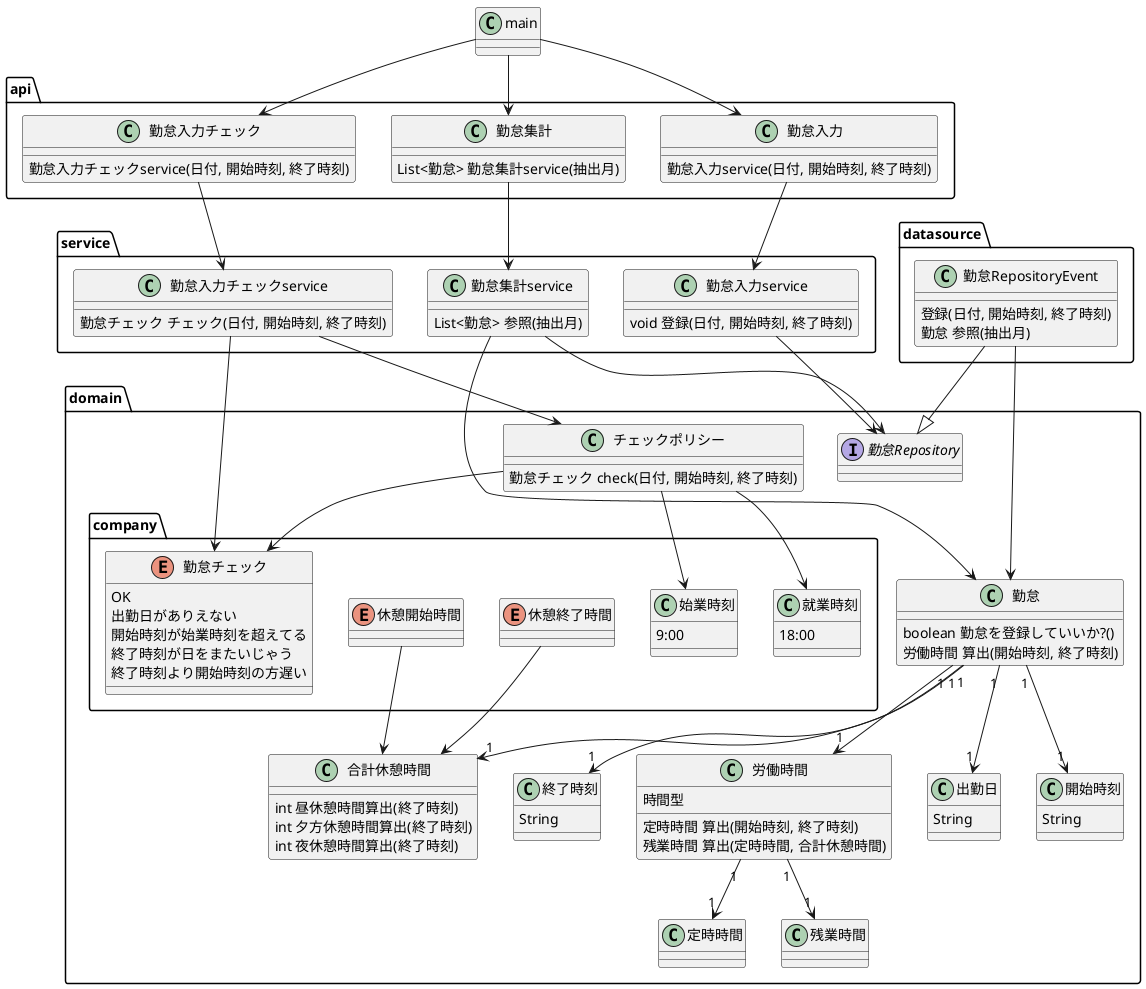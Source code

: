 @startuml

class main {

}

package api {
  class 勤怠入力チェック {
    勤怠入力チェックservice(日付, 開始時刻, 終了時刻)
  }
  class 勤怠入力 {
    勤怠入力service(日付, 開始時刻, 終了時刻)
  }
  class 勤怠集計 {
    List<勤怠> 勤怠集計service(抽出月)
  }
}

package service {
  class 勤怠入力チェックservice {
    勤怠チェック チェック(日付, 開始時刻, 終了時刻)
  }
  class 勤怠入力service {
    void 登録(日付, 開始時刻, 終了時刻)
  }
  class 勤怠集計service {
    List<勤怠> 参照(抽出月)
  }
}

package domain {
  package company {
    class 始業時刻 {
      9:00
    }
    class 就業時刻 {
      18:00
    }
    enum 休憩開始時間 {
    }
    enum 休憩終了時間 {
    }
    enum 勤怠チェック {
      OK
      出勤日がありえない
      開始時刻が始業時刻を超えてる
      終了時刻が日をまたいじゃう
      終了時刻より開始時刻の方遅い
    }

    始業時刻 -[hidden]> 就業時刻
    休憩開始時間 -[hidden]> 休憩終了時間
  }

  class チェックポリシー {
    勤怠チェック check(日付, 開始時刻, 終了時刻)
  }
  class 勤怠 {
    boolean 勤怠を登録していいか?()
    労働時間 算出(開始時刻, 終了時刻)
  }
  class 出勤日 {
    String
  }
  class 開始時刻 {
    String
  }
  class 終了時刻 {
    String
  }
  class 労働時間 {
    時間型
    定時時間 算出(開始時刻, 終了時刻)
    残業時間 算出(定時時間, 合計休憩時間)
  }
  class 定時時間 {
  }
  class 残業時間 {
  }
  class 合計休憩時間 {
    int 昼休憩時間算出(終了時刻)
    int 夕方休憩時間算出(終了時刻)
    int 夜休憩時間算出(終了時刻)
  }

  勤怠 "1" --> "1" 出勤日
  勤怠 "1" --> "1" 開始時刻
  勤怠 "1" --> "1" 終了時刻
  勤怠 "1" --> "1" 労働時間
  勤怠 "1" --> "1" 合計休憩時間
  休憩開始時間 --> 合計休憩時間
  休憩終了時間 --> 合計休憩時間
  労働時間 "1" --> "1" 定時時間
  労働時間 "1" --> "1" 残業時間
  チェックポリシー --> 始業時刻
  チェックポリシー --> 就業時刻
  チェックポリシー --> 勤怠チェック

  interface 勤怠Repository {
  }
}

package datasource {

   class 勤怠RepositoryEvent {
     登録(日付, 開始時刻, 終了時刻)
     勤怠 参照(抽出月)
  }

}

main --> 勤怠入力チェック
main --> 勤怠入力
main --> 勤怠集計

勤怠入力チェック --> 勤怠入力チェックservice
勤怠入力 -> 勤怠入力service
勤怠集計 -> 勤怠集計service

勤怠入力チェックservice --> 勤怠チェック
勤怠入力チェックservice --> チェックポリシー
勤怠入力service --> 勤怠Repository
勤怠集計service --> 勤怠Repository
勤怠RepositoryEvent --|> 勤怠Repository

勤怠集計service --> 勤怠
勤怠RepositoryEvent --> 勤怠

@enduml
